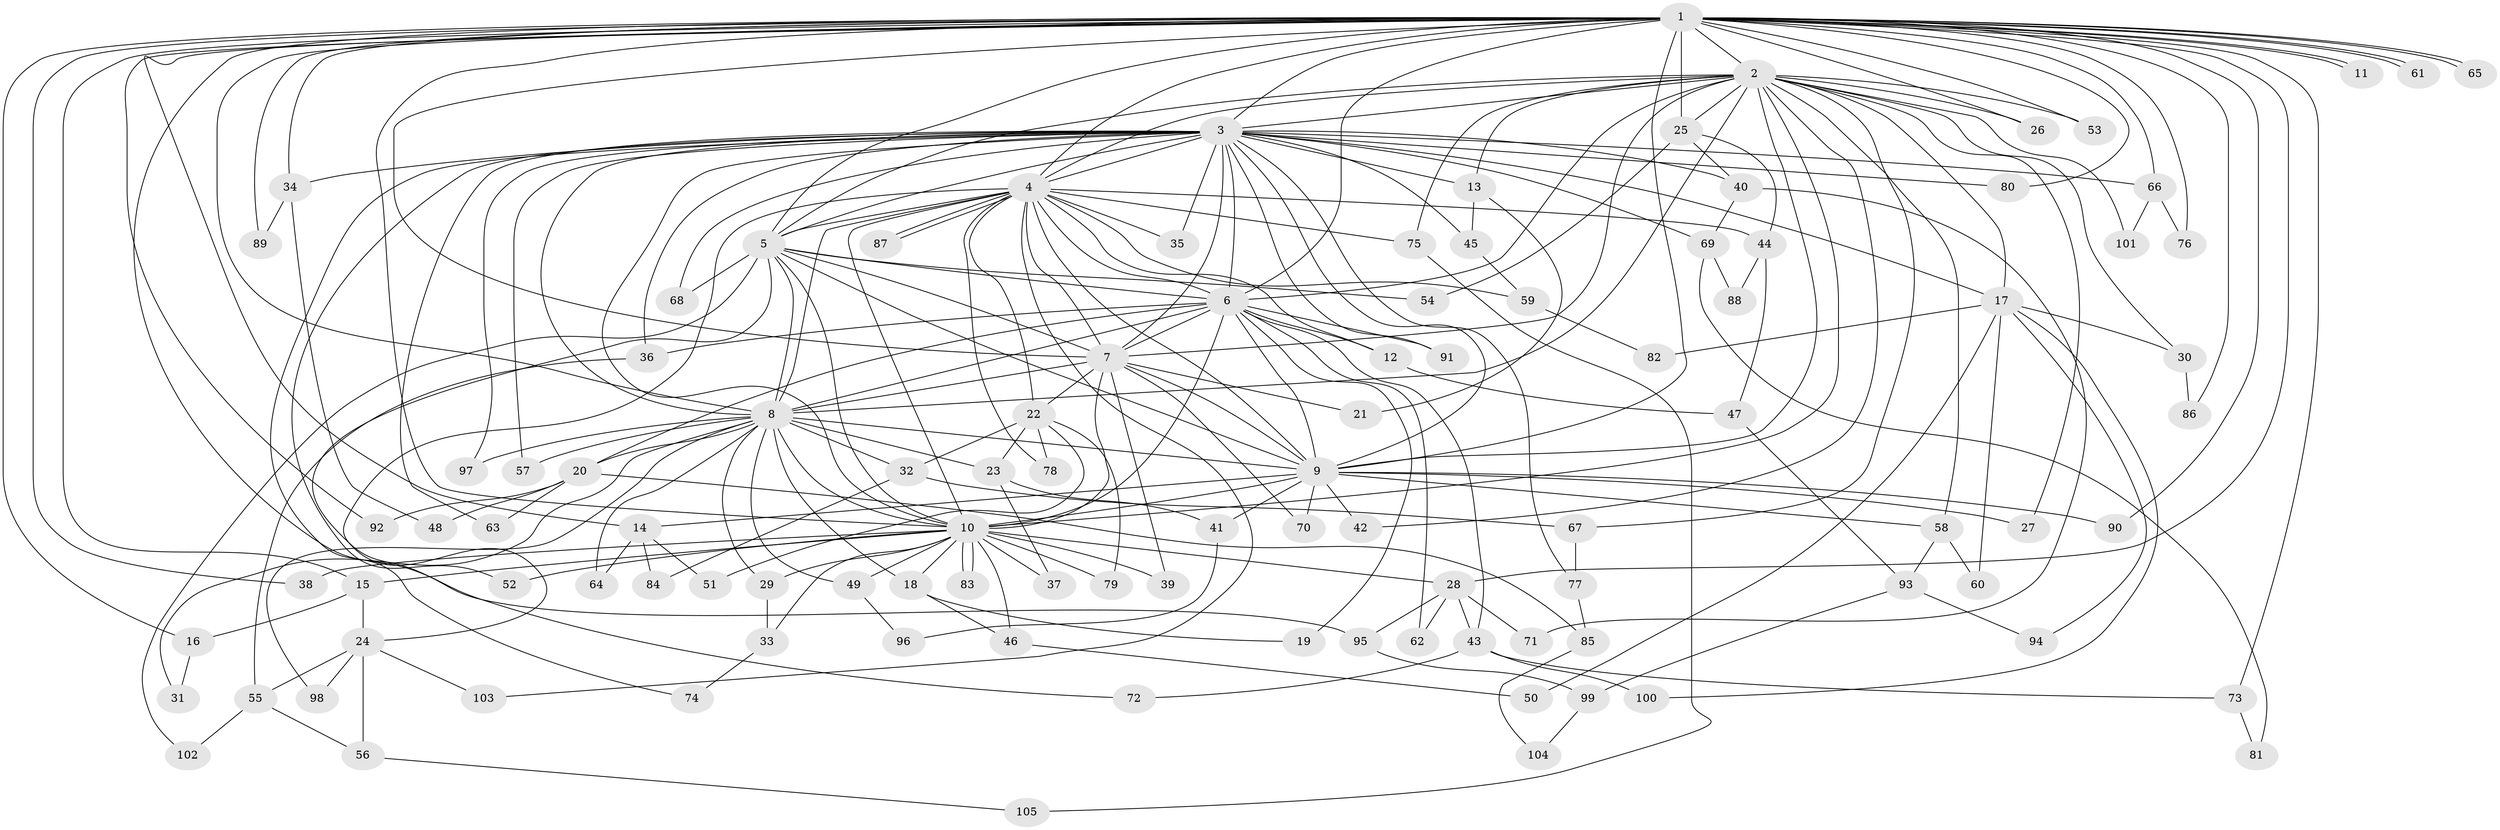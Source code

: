 // coarse degree distribution, {29: 0.024691358024691357, 20: 0.012345679012345678, 21: 0.012345679012345678, 22: 0.012345679012345678, 13: 0.012345679012345678, 10: 0.012345679012345678, 24: 0.012345679012345678, 2: 0.49382716049382713, 4: 0.13580246913580246, 5: 0.037037037037037035, 3: 0.16049382716049382, 8: 0.012345679012345678, 6: 0.037037037037037035, 7: 0.012345679012345678, 1: 0.012345679012345678}
// Generated by graph-tools (version 1.1) at 2025/41/03/06/25 10:41:34]
// undirected, 105 vertices, 235 edges
graph export_dot {
graph [start="1"]
  node [color=gray90,style=filled];
  1;
  2;
  3;
  4;
  5;
  6;
  7;
  8;
  9;
  10;
  11;
  12;
  13;
  14;
  15;
  16;
  17;
  18;
  19;
  20;
  21;
  22;
  23;
  24;
  25;
  26;
  27;
  28;
  29;
  30;
  31;
  32;
  33;
  34;
  35;
  36;
  37;
  38;
  39;
  40;
  41;
  42;
  43;
  44;
  45;
  46;
  47;
  48;
  49;
  50;
  51;
  52;
  53;
  54;
  55;
  56;
  57;
  58;
  59;
  60;
  61;
  62;
  63;
  64;
  65;
  66;
  67;
  68;
  69;
  70;
  71;
  72;
  73;
  74;
  75;
  76;
  77;
  78;
  79;
  80;
  81;
  82;
  83;
  84;
  85;
  86;
  87;
  88;
  89;
  90;
  91;
  92;
  93;
  94;
  95;
  96;
  97;
  98;
  99;
  100;
  101;
  102;
  103;
  104;
  105;
  1 -- 2;
  1 -- 3;
  1 -- 4;
  1 -- 5;
  1 -- 6;
  1 -- 7;
  1 -- 8;
  1 -- 9;
  1 -- 10;
  1 -- 11;
  1 -- 11;
  1 -- 14;
  1 -- 15;
  1 -- 16;
  1 -- 25;
  1 -- 26;
  1 -- 28;
  1 -- 34;
  1 -- 38;
  1 -- 53;
  1 -- 61;
  1 -- 61;
  1 -- 65;
  1 -- 65;
  1 -- 66;
  1 -- 73;
  1 -- 76;
  1 -- 80;
  1 -- 86;
  1 -- 89;
  1 -- 90;
  1 -- 92;
  1 -- 95;
  2 -- 3;
  2 -- 4;
  2 -- 5;
  2 -- 6;
  2 -- 7;
  2 -- 8;
  2 -- 9;
  2 -- 10;
  2 -- 13;
  2 -- 17;
  2 -- 25;
  2 -- 26;
  2 -- 27;
  2 -- 30;
  2 -- 42;
  2 -- 53;
  2 -- 58;
  2 -- 67;
  2 -- 75;
  2 -- 101;
  3 -- 4;
  3 -- 5;
  3 -- 6;
  3 -- 7;
  3 -- 8;
  3 -- 9;
  3 -- 10;
  3 -- 13;
  3 -- 17;
  3 -- 34;
  3 -- 35;
  3 -- 36;
  3 -- 40;
  3 -- 45;
  3 -- 52;
  3 -- 57;
  3 -- 63;
  3 -- 66;
  3 -- 68;
  3 -- 69;
  3 -- 74;
  3 -- 77;
  3 -- 80;
  3 -- 91;
  3 -- 97;
  4 -- 5;
  4 -- 6;
  4 -- 7;
  4 -- 8;
  4 -- 9;
  4 -- 10;
  4 -- 12;
  4 -- 22;
  4 -- 24;
  4 -- 35;
  4 -- 44;
  4 -- 59;
  4 -- 75;
  4 -- 78;
  4 -- 87;
  4 -- 87;
  4 -- 103;
  5 -- 6;
  5 -- 7;
  5 -- 8;
  5 -- 9;
  5 -- 10;
  5 -- 54;
  5 -- 68;
  5 -- 72;
  5 -- 102;
  6 -- 7;
  6 -- 8;
  6 -- 9;
  6 -- 10;
  6 -- 12;
  6 -- 19;
  6 -- 20;
  6 -- 36;
  6 -- 43;
  6 -- 62;
  6 -- 91;
  7 -- 8;
  7 -- 9;
  7 -- 10;
  7 -- 21;
  7 -- 22;
  7 -- 39;
  7 -- 70;
  8 -- 9;
  8 -- 10;
  8 -- 18;
  8 -- 20;
  8 -- 23;
  8 -- 29;
  8 -- 31;
  8 -- 32;
  8 -- 49;
  8 -- 57;
  8 -- 64;
  8 -- 97;
  8 -- 98;
  9 -- 10;
  9 -- 14;
  9 -- 27;
  9 -- 41;
  9 -- 42;
  9 -- 58;
  9 -- 70;
  9 -- 90;
  10 -- 15;
  10 -- 18;
  10 -- 28;
  10 -- 29;
  10 -- 33;
  10 -- 37;
  10 -- 38;
  10 -- 39;
  10 -- 46;
  10 -- 49;
  10 -- 52;
  10 -- 79;
  10 -- 83;
  10 -- 83;
  12 -- 47;
  13 -- 21;
  13 -- 45;
  14 -- 51;
  14 -- 64;
  14 -- 84;
  15 -- 16;
  15 -- 24;
  16 -- 31;
  17 -- 30;
  17 -- 50;
  17 -- 60;
  17 -- 82;
  17 -- 94;
  17 -- 100;
  18 -- 19;
  18 -- 46;
  20 -- 48;
  20 -- 63;
  20 -- 85;
  20 -- 92;
  22 -- 23;
  22 -- 32;
  22 -- 51;
  22 -- 78;
  22 -- 79;
  23 -- 37;
  23 -- 41;
  24 -- 55;
  24 -- 56;
  24 -- 98;
  24 -- 103;
  25 -- 40;
  25 -- 44;
  25 -- 54;
  28 -- 43;
  28 -- 62;
  28 -- 71;
  28 -- 95;
  29 -- 33;
  30 -- 86;
  32 -- 67;
  32 -- 84;
  33 -- 74;
  34 -- 48;
  34 -- 89;
  36 -- 55;
  40 -- 69;
  40 -- 71;
  41 -- 96;
  43 -- 72;
  43 -- 73;
  43 -- 100;
  44 -- 47;
  44 -- 88;
  45 -- 59;
  46 -- 50;
  47 -- 93;
  49 -- 96;
  55 -- 56;
  55 -- 102;
  56 -- 105;
  58 -- 60;
  58 -- 93;
  59 -- 82;
  66 -- 76;
  66 -- 101;
  67 -- 77;
  69 -- 81;
  69 -- 88;
  73 -- 81;
  75 -- 105;
  77 -- 85;
  85 -- 104;
  93 -- 94;
  93 -- 99;
  95 -- 99;
  99 -- 104;
}
